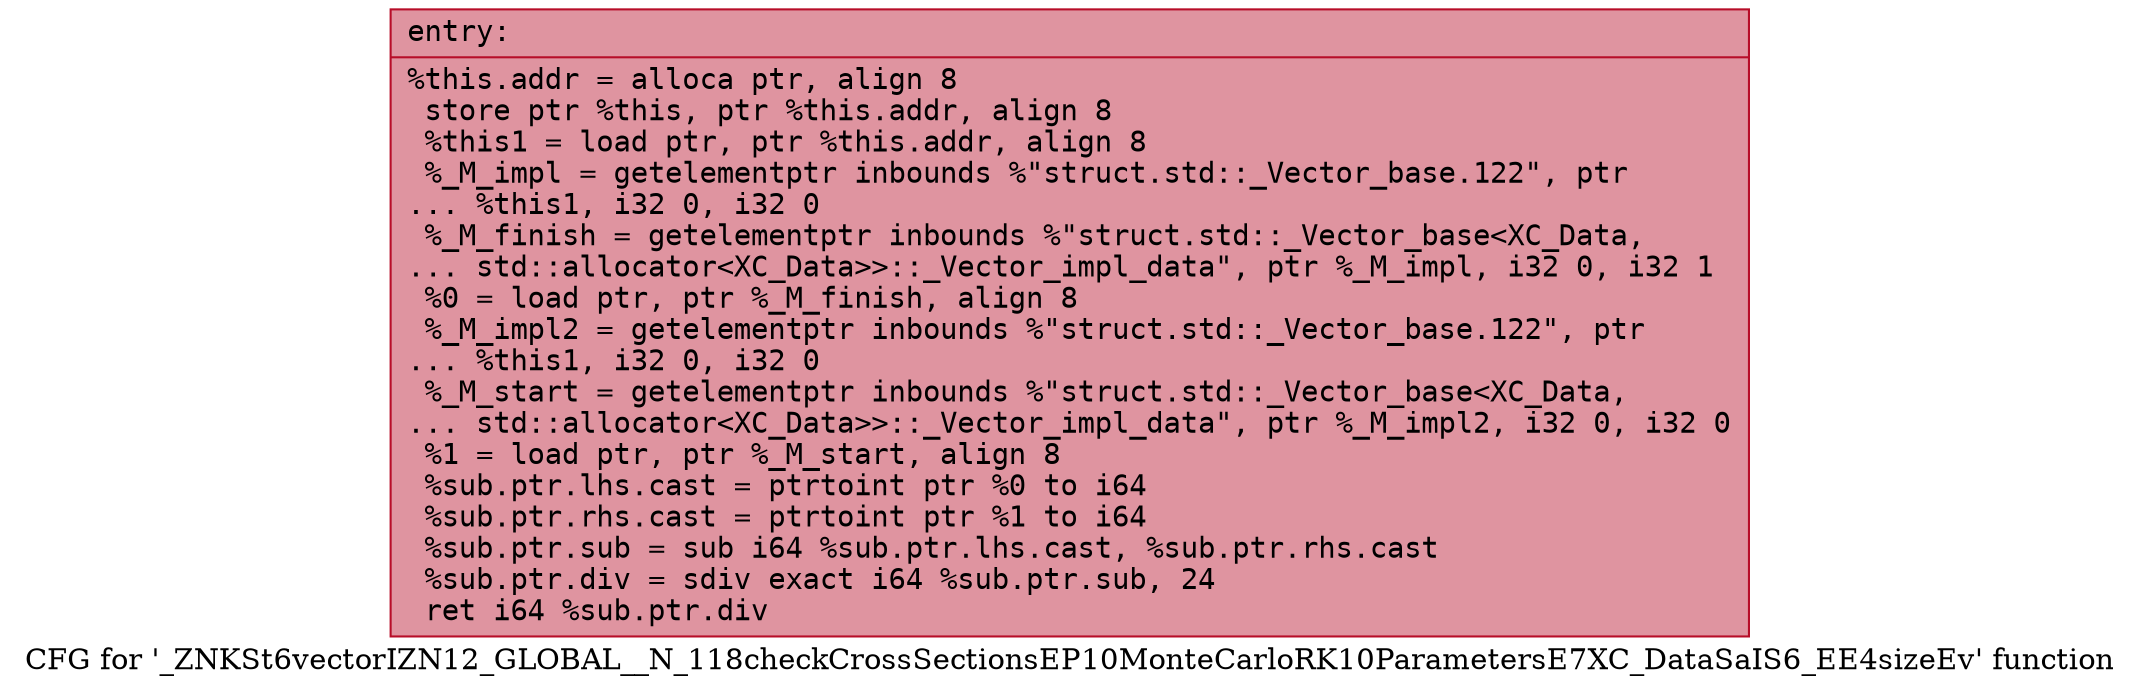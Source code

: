 digraph "CFG for '_ZNKSt6vectorIZN12_GLOBAL__N_118checkCrossSectionsEP10MonteCarloRK10ParametersE7XC_DataSaIS6_EE4sizeEv' function" {
	label="CFG for '_ZNKSt6vectorIZN12_GLOBAL__N_118checkCrossSectionsEP10MonteCarloRK10ParametersE7XC_DataSaIS6_EE4sizeEv' function";

	Node0x55dab4965970 [shape=record,color="#b70d28ff", style=filled, fillcolor="#b70d2870" fontname="Courier",label="{entry:\l|  %this.addr = alloca ptr, align 8\l  store ptr %this, ptr %this.addr, align 8\l  %this1 = load ptr, ptr %this.addr, align 8\l  %_M_impl = getelementptr inbounds %\"struct.std::_Vector_base.122\", ptr\l... %this1, i32 0, i32 0\l  %_M_finish = getelementptr inbounds %\"struct.std::_Vector_base\<XC_Data,\l... std::allocator\<XC_Data\>\>::_Vector_impl_data\", ptr %_M_impl, i32 0, i32 1\l  %0 = load ptr, ptr %_M_finish, align 8\l  %_M_impl2 = getelementptr inbounds %\"struct.std::_Vector_base.122\", ptr\l... %this1, i32 0, i32 0\l  %_M_start = getelementptr inbounds %\"struct.std::_Vector_base\<XC_Data,\l... std::allocator\<XC_Data\>\>::_Vector_impl_data\", ptr %_M_impl2, i32 0, i32 0\l  %1 = load ptr, ptr %_M_start, align 8\l  %sub.ptr.lhs.cast = ptrtoint ptr %0 to i64\l  %sub.ptr.rhs.cast = ptrtoint ptr %1 to i64\l  %sub.ptr.sub = sub i64 %sub.ptr.lhs.cast, %sub.ptr.rhs.cast\l  %sub.ptr.div = sdiv exact i64 %sub.ptr.sub, 24\l  ret i64 %sub.ptr.div\l}"];
}
